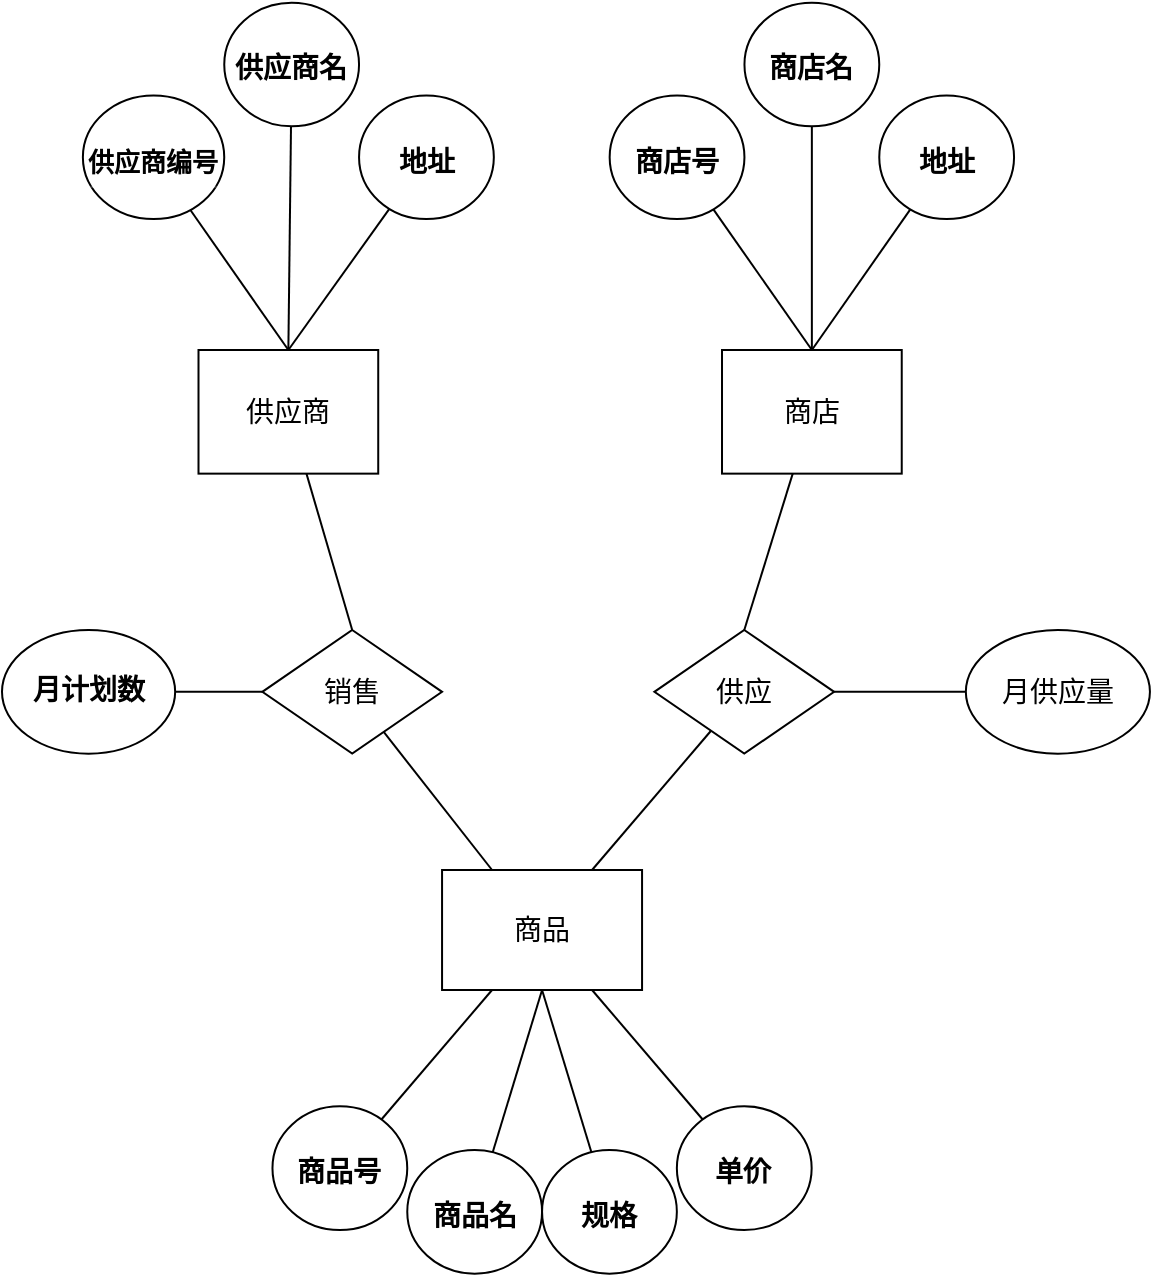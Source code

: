 <mxfile>
    <diagram id="iU4pdSYDBYnHVra9a9qT" name="第 1 页">
        <mxGraphModel dx="866" dy="785" grid="1" gridSize="20" guides="1" tooltips="1" connect="1" arrows="1" fold="1" page="1" pageScale="1" pageWidth="827" pageHeight="1169" background="none" math="0" shadow="0">
            <root>
                <mxCell id="0"/>
                <mxCell id="1" parent="0"/>
                <mxCell id="2" value="&lt;font style=&quot;font-size: 14px;&quot;&gt;商品&lt;/font&gt;" style="rounded=0;whiteSpace=wrap;html=1;fontSize=14;labelBackgroundColor=none;labelBorderColor=none;fontColor=default;" parent="1" vertex="1">
                    <mxGeometry x="320.03" y="480" width="100" height="60" as="geometry"/>
                </mxCell>
                <mxCell id="51" style="edgeStyle=none;html=1;entryX=0.5;entryY=1;entryDx=0;entryDy=0;endArrow=none;endFill=0;" edge="1" parent="1" source="3" target="2">
                    <mxGeometry relative="1" as="geometry"/>
                </mxCell>
                <mxCell id="3" value="&lt;h2 style=&quot;margin-top: 24px; margin-bottom: 16px; line-height: 1.25; padding-bottom: 0.3em; border-bottom: 1px solid rgba(255, 255, 255, 0.18); border-top-color: rgba(255, 255, 255, 0.18); border-right-color: rgba(255, 255, 255, 0.18); border-left-color: rgba(255, 255, 255, 0.18); position: relative; font-family: -apple-system, BlinkMacSystemFont, &amp;quot;Segoe WPC&amp;quot;, &amp;quot;Segoe UI&amp;quot;, system-ui, Ubuntu, &amp;quot;Droid Sans&amp;quot;, sans-serif; text-align: start; font-size: 14px;&quot; id=&quot;3%E8%AE%BE%E6%9F%90%E5%95%86%E4%B8%9A%E9%9B%86%E5%9B%A2%E6%95%B0%E6%8D%AE%E5%BA%93%E6%9C%89%E4%B8%89%E4%B8%AA%E5%AE%9E%E4%BD%93%E9%9B%86%E4%B8%80%E6%98%AF%E5%95%86%E5%93%81%E5%AE%9E%E4%BD%93%E9%9B%86%E5%B1%9E%E6%80%A7%E6%9C%89%E5%95%86%E5%93%81%E5%8F%B7%E5%95%86%E5%93%81%E5%90%8D%E8%A7%84%E6%A0%BC%E5%8D%95%E4%BB%B7%E7%AD%89%E4%BA%8C%E6%98%AF%E5%95%86%E5%BA%97%E5%AE%9E%E4%BD%93%E9%9B%86%E5%B1%9E%E6%80%A7%E6%9C%89%E5%95%86%E5%BA%97%E5%8F%B7%E5%95%86%E5%BA%97%E5%90%8D%E5%9C%B0%E5%9D%80%E7%AD%89%E4%B8%89%E6%98%AF%E4%BE%9B%E5%BA%94%E5%95%86%E5%AE%9E%E4%BD%93%E9%9B%86%E5%B1%9E%E6%80%A7%E6%9C%89%E4%BE%9B%E5%BA%94%E5%95%86%E7%BC%96%E5%8F%B7%E4%BE%9B%E5%BA%94%E5%95%86%E5%90%8D%E5%9C%B0%E5%9D%80%E7%AD%89&quot; dir=&quot;auto&quot; class=&quot;code-line&quot; data-line=&quot;31&quot;&gt;商品名&lt;/h2&gt;" style="ellipse;whiteSpace=wrap;html=1;fontSize=14;labelBackgroundColor=none;labelBorderColor=none;fontColor=default;" parent="1" vertex="1">
                    <mxGeometry x="302.632" y="620" width="67.397" height="61.818" as="geometry"/>
                </mxCell>
                <mxCell id="49" style="edgeStyle=none;html=1;entryX=0.75;entryY=1;entryDx=0;entryDy=0;endArrow=none;endFill=0;" edge="1" parent="1" source="4" target="2">
                    <mxGeometry relative="1" as="geometry"/>
                </mxCell>
                <mxCell id="4" value="&lt;h2 style=&quot;margin-top: 24px; margin-bottom: 16px; line-height: 1.25; padding-bottom: 0.3em; border-bottom: 1px solid rgba(255, 255, 255, 0.18); border-top-color: rgba(255, 255, 255, 0.18); border-right-color: rgba(255, 255, 255, 0.18); border-left-color: rgba(255, 255, 255, 0.18); position: relative; font-family: -apple-system, BlinkMacSystemFont, &amp;quot;Segoe WPC&amp;quot;, &amp;quot;Segoe UI&amp;quot;, system-ui, Ubuntu, &amp;quot;Droid Sans&amp;quot;, sans-serif; text-align: start; font-size: 14px;&quot; id=&quot;3%E8%AE%BE%E6%9F%90%E5%95%86%E4%B8%9A%E9%9B%86%E5%9B%A2%E6%95%B0%E6%8D%AE%E5%BA%93%E6%9C%89%E4%B8%89%E4%B8%AA%E5%AE%9E%E4%BD%93%E9%9B%86%E4%B8%80%E6%98%AF%E5%95%86%E5%93%81%E5%AE%9E%E4%BD%93%E9%9B%86%E5%B1%9E%E6%80%A7%E6%9C%89%E5%95%86%E5%93%81%E5%8F%B7%E5%95%86%E5%93%81%E5%90%8D%E8%A7%84%E6%A0%BC%E5%8D%95%E4%BB%B7%E7%AD%89%E4%BA%8C%E6%98%AF%E5%95%86%E5%BA%97%E5%AE%9E%E4%BD%93%E9%9B%86%E5%B1%9E%E6%80%A7%E6%9C%89%E5%95%86%E5%BA%97%E5%8F%B7%E5%95%86%E5%BA%97%E5%90%8D%E5%9C%B0%E5%9D%80%E7%AD%89%E4%B8%89%E6%98%AF%E4%BE%9B%E5%BA%94%E5%95%86%E5%AE%9E%E4%BD%93%E9%9B%86%E5%B1%9E%E6%80%A7%E6%9C%89%E4%BE%9B%E5%BA%94%E5%95%86%E7%BC%96%E5%8F%B7%E4%BE%9B%E5%BA%94%E5%95%86%E5%90%8D%E5%9C%B0%E5%9D%80%E7%AD%89&quot; dir=&quot;auto&quot; class=&quot;code-line&quot; data-line=&quot;31&quot;&gt;单价&lt;/h2&gt;" style="ellipse;whiteSpace=wrap;html=1;fontSize=14;labelBackgroundColor=none;labelBorderColor=none;fontColor=default;" parent="1" vertex="1">
                    <mxGeometry x="437.43" y="598.184" width="67.397" height="61.818" as="geometry"/>
                </mxCell>
                <mxCell id="52" style="edgeStyle=none;html=1;entryX=0.25;entryY=1;entryDx=0;entryDy=0;endArrow=none;endFill=0;" edge="1" parent="1" source="5" target="2">
                    <mxGeometry relative="1" as="geometry"/>
                </mxCell>
                <mxCell id="5" value="&lt;h2 style=&quot;margin-top: 24px; margin-bottom: 16px; line-height: 1.25; padding-bottom: 0.3em; border-bottom: 1px solid rgba(255, 255, 255, 0.18); border-top-color: rgba(255, 255, 255, 0.18); border-right-color: rgba(255, 255, 255, 0.18); border-left-color: rgba(255, 255, 255, 0.18); position: relative; font-family: -apple-system, BlinkMacSystemFont, &amp;quot;Segoe WPC&amp;quot;, &amp;quot;Segoe UI&amp;quot;, system-ui, Ubuntu, &amp;quot;Droid Sans&amp;quot;, sans-serif; text-align: start; font-size: 14px;&quot; id=&quot;3%E8%AE%BE%E6%9F%90%E5%95%86%E4%B8%9A%E9%9B%86%E5%9B%A2%E6%95%B0%E6%8D%AE%E5%BA%93%E6%9C%89%E4%B8%89%E4%B8%AA%E5%AE%9E%E4%BD%93%E9%9B%86%E4%B8%80%E6%98%AF%E5%95%86%E5%93%81%E5%AE%9E%E4%BD%93%E9%9B%86%E5%B1%9E%E6%80%A7%E6%9C%89%E5%95%86%E5%93%81%E5%8F%B7%E5%95%86%E5%93%81%E5%90%8D%E8%A7%84%E6%A0%BC%E5%8D%95%E4%BB%B7%E7%AD%89%E4%BA%8C%E6%98%AF%E5%95%86%E5%BA%97%E5%AE%9E%E4%BD%93%E9%9B%86%E5%B1%9E%E6%80%A7%E6%9C%89%E5%95%86%E5%BA%97%E5%8F%B7%E5%95%86%E5%BA%97%E5%90%8D%E5%9C%B0%E5%9D%80%E7%AD%89%E4%B8%89%E6%98%AF%E4%BE%9B%E5%BA%94%E5%95%86%E5%AE%9E%E4%BD%93%E9%9B%86%E5%B1%9E%E6%80%A7%E6%9C%89%E4%BE%9B%E5%BA%94%E5%95%86%E7%BC%96%E5%8F%B7%E4%BE%9B%E5%BA%94%E5%95%86%E5%90%8D%E5%9C%B0%E5%9D%80%E7%AD%89&quot; dir=&quot;auto&quot; class=&quot;code-line&quot; data-line=&quot;31&quot;&gt;商品号&lt;/h2&gt;" style="ellipse;whiteSpace=wrap;html=1;fontSize=14;labelBackgroundColor=none;labelBorderColor=none;fontColor=default;" parent="1" vertex="1">
                    <mxGeometry x="235.23" y="598.184" width="67.397" height="61.818" as="geometry"/>
                </mxCell>
                <mxCell id="54" style="edgeStyle=none;html=1;entryX=0.25;entryY=0;entryDx=0;entryDy=0;endArrow=none;endFill=0;" edge="1" parent="1" source="6" target="2">
                    <mxGeometry relative="1" as="geometry"/>
                </mxCell>
                <mxCell id="6" value="&lt;font style=&quot;font-size: 14px;&quot;&gt;销售&lt;/font&gt;" style="rhombus;whiteSpace=wrap;html=1;fontSize=14;labelBackgroundColor=none;labelBorderColor=none;fontColor=default;" parent="1" vertex="1">
                    <mxGeometry x="230.172" y="360" width="89.863" height="61.818" as="geometry"/>
                </mxCell>
                <mxCell id="50" style="edgeStyle=none;html=1;entryX=0.5;entryY=1;entryDx=0;entryDy=0;endArrow=none;endFill=0;" edge="1" parent="1" source="7" target="2">
                    <mxGeometry relative="1" as="geometry"/>
                </mxCell>
                <mxCell id="7" value="&lt;h2 style=&quot;margin-top: 24px; margin-bottom: 16px; line-height: 1.25; padding-bottom: 0.3em; border-bottom: 1px solid rgba(255, 255, 255, 0.18); border-top-color: rgba(255, 255, 255, 0.18); border-right-color: rgba(255, 255, 255, 0.18); border-left-color: rgba(255, 255, 255, 0.18); position: relative; font-family: -apple-system, BlinkMacSystemFont, &amp;quot;Segoe WPC&amp;quot;, &amp;quot;Segoe UI&amp;quot;, system-ui, Ubuntu, &amp;quot;Droid Sans&amp;quot;, sans-serif; text-align: start; font-size: 14px;&quot; id=&quot;3%E8%AE%BE%E6%9F%90%E5%95%86%E4%B8%9A%E9%9B%86%E5%9B%A2%E6%95%B0%E6%8D%AE%E5%BA%93%E6%9C%89%E4%B8%89%E4%B8%AA%E5%AE%9E%E4%BD%93%E9%9B%86%E4%B8%80%E6%98%AF%E5%95%86%E5%93%81%E5%AE%9E%E4%BD%93%E9%9B%86%E5%B1%9E%E6%80%A7%E6%9C%89%E5%95%86%E5%93%81%E5%8F%B7%E5%95%86%E5%93%81%E5%90%8D%E8%A7%84%E6%A0%BC%E5%8D%95%E4%BB%B7%E7%AD%89%E4%BA%8C%E6%98%AF%E5%95%86%E5%BA%97%E5%AE%9E%E4%BD%93%E9%9B%86%E5%B1%9E%E6%80%A7%E6%9C%89%E5%95%86%E5%BA%97%E5%8F%B7%E5%95%86%E5%BA%97%E5%90%8D%E5%9C%B0%E5%9D%80%E7%AD%89%E4%B8%89%E6%98%AF%E4%BE%9B%E5%BA%94%E5%95%86%E5%AE%9E%E4%BD%93%E9%9B%86%E5%B1%9E%E6%80%A7%E6%9C%89%E4%BE%9B%E5%BA%94%E5%95%86%E7%BC%96%E5%8F%B7%E4%BE%9B%E5%BA%94%E5%95%86%E5%90%8D%E5%9C%B0%E5%9D%80%E7%AD%89&quot; dir=&quot;auto&quot; class=&quot;code-line&quot; data-line=&quot;31&quot;&gt;规格&lt;/h2&gt;" style="ellipse;whiteSpace=wrap;html=1;fontSize=14;labelBackgroundColor=none;labelBorderColor=none;fontColor=default;" parent="1" vertex="1">
                    <mxGeometry x="370.029" y="620" width="67.397" height="61.818" as="geometry"/>
                </mxCell>
                <mxCell id="55" style="edgeStyle=none;html=1;entryX=0.5;entryY=0;entryDx=0;entryDy=0;endArrow=none;endFill=0;" edge="1" parent="1" source="12" target="32">
                    <mxGeometry relative="1" as="geometry"/>
                </mxCell>
                <mxCell id="12" value="&lt;font style=&quot;font-size: 14px;&quot;&gt;商店&lt;/font&gt;" style="rounded=0;whiteSpace=wrap;html=1;fontSize=14;labelBackgroundColor=none;labelBorderColor=none;fontColor=default;" parent="1" vertex="1">
                    <mxGeometry x="460.003" y="220" width="89.863" height="61.818" as="geometry"/>
                </mxCell>
                <mxCell id="13" style="edgeStyle=none;html=1;entryX=0.5;entryY=0;entryDx=0;entryDy=0;fontSize=14;endArrow=none;endFill=0;labelBackgroundColor=none;fontColor=default;labelBorderColor=none;" parent="1" source="14" target="12" edge="1">
                    <mxGeometry relative="1" as="geometry"/>
                </mxCell>
                <mxCell id="14" value="&lt;h2 style=&quot;margin-top: 24px; margin-bottom: 16px; line-height: 1.25; padding-bottom: 0.3em; border-bottom: 1px solid rgba(255, 255, 255, 0.18); border-top-color: rgba(255, 255, 255, 0.18); border-right-color: rgba(255, 255, 255, 0.18); border-left-color: rgba(255, 255, 255, 0.18); position: relative; font-family: -apple-system, BlinkMacSystemFont, &amp;quot;Segoe WPC&amp;quot;, &amp;quot;Segoe UI&amp;quot;, system-ui, Ubuntu, &amp;quot;Droid Sans&amp;quot;, sans-serif; text-align: start; font-size: 14px;&quot; id=&quot;3%E8%AE%BE%E6%9F%90%E5%95%86%E4%B8%9A%E9%9B%86%E5%9B%A2%E6%95%B0%E6%8D%AE%E5%BA%93%E6%9C%89%E4%B8%89%E4%B8%AA%E5%AE%9E%E4%BD%93%E9%9B%86%E4%B8%80%E6%98%AF%E5%95%86%E5%93%81%E5%AE%9E%E4%BD%93%E9%9B%86%E5%B1%9E%E6%80%A7%E6%9C%89%E5%95%86%E5%93%81%E5%8F%B7%E5%95%86%E5%93%81%E5%90%8D%E8%A7%84%E6%A0%BC%E5%8D%95%E4%BB%B7%E7%AD%89%E4%BA%8C%E6%98%AF%E5%95%86%E5%BA%97%E5%AE%9E%E4%BD%93%E9%9B%86%E5%B1%9E%E6%80%A7%E6%9C%89%E5%95%86%E5%BA%97%E5%8F%B7%E5%95%86%E5%BA%97%E5%90%8D%E5%9C%B0%E5%9D%80%E7%AD%89%E4%B8%89%E6%98%AF%E4%BE%9B%E5%BA%94%E5%95%86%E5%AE%9E%E4%BD%93%E9%9B%86%E5%B1%9E%E6%80%A7%E6%9C%89%E4%BE%9B%E5%BA%94%E5%95%86%E7%BC%96%E5%8F%B7%E4%BE%9B%E5%BA%94%E5%95%86%E5%90%8D%E5%9C%B0%E5%9D%80%E7%AD%89&quot; dir=&quot;auto&quot; class=&quot;code-line&quot; data-line=&quot;31&quot;&gt;商店名&lt;/h2&gt;" style="ellipse;whiteSpace=wrap;html=1;fontSize=14;labelBackgroundColor=none;labelBorderColor=none;fontColor=default;" parent="1" vertex="1">
                    <mxGeometry x="471.23" y="46.36" width="67.4" height="61.82" as="geometry"/>
                </mxCell>
                <mxCell id="17" style="edgeStyle=none;html=1;entryX=0.5;entryY=0;entryDx=0;entryDy=0;fontSize=14;endArrow=none;endFill=0;labelBackgroundColor=none;fontColor=default;labelBorderColor=none;" parent="1" source="18" target="12" edge="1">
                    <mxGeometry relative="1" as="geometry"/>
                </mxCell>
                <mxCell id="18" value="&lt;h2 style=&quot;margin-top: 24px; margin-bottom: 16px; line-height: 1.25; padding-bottom: 0.3em; border-bottom: 1px solid rgba(255, 255, 255, 0.18); border-top-color: rgba(255, 255, 255, 0.18); border-right-color: rgba(255, 255, 255, 0.18); border-left-color: rgba(255, 255, 255, 0.18); position: relative; font-family: -apple-system, BlinkMacSystemFont, &amp;quot;Segoe WPC&amp;quot;, &amp;quot;Segoe UI&amp;quot;, system-ui, Ubuntu, &amp;quot;Droid Sans&amp;quot;, sans-serif; text-align: start; font-size: 14px;&quot; id=&quot;3%E8%AE%BE%E6%9F%90%E5%95%86%E4%B8%9A%E9%9B%86%E5%9B%A2%E6%95%B0%E6%8D%AE%E5%BA%93%E6%9C%89%E4%B8%89%E4%B8%AA%E5%AE%9E%E4%BD%93%E9%9B%86%E4%B8%80%E6%98%AF%E5%95%86%E5%93%81%E5%AE%9E%E4%BD%93%E9%9B%86%E5%B1%9E%E6%80%A7%E6%9C%89%E5%95%86%E5%93%81%E5%8F%B7%E5%95%86%E5%93%81%E5%90%8D%E8%A7%84%E6%A0%BC%E5%8D%95%E4%BB%B7%E7%AD%89%E4%BA%8C%E6%98%AF%E5%95%86%E5%BA%97%E5%AE%9E%E4%BD%93%E9%9B%86%E5%B1%9E%E6%80%A7%E6%9C%89%E5%95%86%E5%BA%97%E5%8F%B7%E5%95%86%E5%BA%97%E5%90%8D%E5%9C%B0%E5%9D%80%E7%AD%89%E4%B8%89%E6%98%AF%E4%BE%9B%E5%BA%94%E5%95%86%E5%AE%9E%E4%BD%93%E9%9B%86%E5%B1%9E%E6%80%A7%E6%9C%89%E4%BE%9B%E5%BA%94%E5%95%86%E7%BC%96%E5%8F%B7%E4%BE%9B%E5%BA%94%E5%95%86%E5%90%8D%E5%9C%B0%E5%9D%80%E7%AD%89&quot; dir=&quot;auto&quot; class=&quot;code-line&quot; data-line=&quot;31&quot;&gt;商店号&lt;/h2&gt;" style="ellipse;whiteSpace=wrap;html=1;fontSize=14;labelBackgroundColor=none;labelBorderColor=none;fontColor=default;" parent="1" vertex="1">
                    <mxGeometry x="403.828" y="92.724" width="67.397" height="61.818" as="geometry"/>
                </mxCell>
                <mxCell id="38" style="edgeStyle=none;html=1;entryX=0.5;entryY=0;entryDx=0;entryDy=0;fontSize=14;endArrow=none;endFill=0;labelBackgroundColor=none;fontColor=default;labelBorderColor=none;" parent="1" source="20" target="12" edge="1">
                    <mxGeometry relative="1" as="geometry"/>
                </mxCell>
                <mxCell id="20" value="&lt;h2 style=&quot;margin-top: 24px; margin-bottom: 16px; line-height: 1.25; padding-bottom: 0.3em; border-bottom: 1px solid rgba(255, 255, 255, 0.18); border-top-color: rgba(255, 255, 255, 0.18); border-right-color: rgba(255, 255, 255, 0.18); border-left-color: rgba(255, 255, 255, 0.18); position: relative; font-family: -apple-system, BlinkMacSystemFont, &amp;quot;Segoe WPC&amp;quot;, &amp;quot;Segoe UI&amp;quot;, system-ui, Ubuntu, &amp;quot;Droid Sans&amp;quot;, sans-serif; text-align: start; font-size: 14px;&quot; id=&quot;3%E8%AE%BE%E6%9F%90%E5%95%86%E4%B8%9A%E9%9B%86%E5%9B%A2%E6%95%B0%E6%8D%AE%E5%BA%93%E6%9C%89%E4%B8%89%E4%B8%AA%E5%AE%9E%E4%BD%93%E9%9B%86%E4%B8%80%E6%98%AF%E5%95%86%E5%93%81%E5%AE%9E%E4%BD%93%E9%9B%86%E5%B1%9E%E6%80%A7%E6%9C%89%E5%95%86%E5%93%81%E5%8F%B7%E5%95%86%E5%93%81%E5%90%8D%E8%A7%84%E6%A0%BC%E5%8D%95%E4%BB%B7%E7%AD%89%E4%BA%8C%E6%98%AF%E5%95%86%E5%BA%97%E5%AE%9E%E4%BD%93%E9%9B%86%E5%B1%9E%E6%80%A7%E6%9C%89%E5%95%86%E5%BA%97%E5%8F%B7%E5%95%86%E5%BA%97%E5%90%8D%E5%9C%B0%E5%9D%80%E7%AD%89%E4%B8%89%E6%98%AF%E4%BE%9B%E5%BA%94%E5%95%86%E5%AE%9E%E4%BD%93%E9%9B%86%E5%B1%9E%E6%80%A7%E6%9C%89%E4%BE%9B%E5%BA%94%E5%95%86%E7%BC%96%E5%8F%B7%E4%BE%9B%E5%BA%94%E5%95%86%E5%90%8D%E5%9C%B0%E5%9D%80%E7%AD%89&quot; dir=&quot;auto&quot; class=&quot;code-line&quot; data-line=&quot;31&quot;&gt;地址&lt;/h2&gt;" style="ellipse;whiteSpace=wrap;html=1;fontSize=14;labelBackgroundColor=none;labelBorderColor=none;fontColor=default;" parent="1" vertex="1">
                    <mxGeometry x="538.633" y="92.724" width="67.397" height="61.818" as="geometry"/>
                </mxCell>
                <mxCell id="53" style="edgeStyle=none;html=1;entryX=0.5;entryY=0;entryDx=0;entryDy=0;endArrow=none;endFill=0;" edge="1" parent="1" source="25" target="6">
                    <mxGeometry relative="1" as="geometry"/>
                </mxCell>
                <mxCell id="25" value="&lt;font style=&quot;font-size: 14px;&quot;&gt;供应商&lt;/font&gt;" style="rounded=0;whiteSpace=wrap;html=1;fontSize=14;labelBackgroundColor=none;labelBorderColor=none;strokeColor=default;fillColor=default;verticalAlign=middle;fontColor=default;" parent="1" vertex="1">
                    <mxGeometry x="198.252" y="220" width="89.863" height="61.818" as="geometry"/>
                </mxCell>
                <mxCell id="26" style="edgeStyle=none;html=1;entryX=0.5;entryY=0;entryDx=0;entryDy=0;fontSize=14;endArrow=none;endFill=0;labelBackgroundColor=none;fontColor=default;labelBorderColor=none;" parent="1" source="27" target="25" edge="1">
                    <mxGeometry relative="1" as="geometry"/>
                </mxCell>
                <mxCell id="27" value="&lt;h2 style=&quot;margin-top: 24px; margin-bottom: 16px; line-height: 1.25; padding-bottom: 0.3em; border-bottom: 1px solid rgba(255, 255, 255, 0.18); border-top-color: rgba(255, 255, 255, 0.18); border-right-color: rgba(255, 255, 255, 0.18); border-left-color: rgba(255, 255, 255, 0.18); position: relative; font-family: -apple-system, BlinkMacSystemFont, &amp;quot;Segoe WPC&amp;quot;, &amp;quot;Segoe UI&amp;quot;, system-ui, Ubuntu, &amp;quot;Droid Sans&amp;quot;, sans-serif; text-align: start; font-size: 14px;&quot; id=&quot;3%E8%AE%BE%E6%9F%90%E5%95%86%E4%B8%9A%E9%9B%86%E5%9B%A2%E6%95%B0%E6%8D%AE%E5%BA%93%E6%9C%89%E4%B8%89%E4%B8%AA%E5%AE%9E%E4%BD%93%E9%9B%86%E4%B8%80%E6%98%AF%E5%95%86%E5%93%81%E5%AE%9E%E4%BD%93%E9%9B%86%E5%B1%9E%E6%80%A7%E6%9C%89%E5%95%86%E5%93%81%E5%8F%B7%E5%95%86%E5%93%81%E5%90%8D%E8%A7%84%E6%A0%BC%E5%8D%95%E4%BB%B7%E7%AD%89%E4%BA%8C%E6%98%AF%E5%95%86%E5%BA%97%E5%AE%9E%E4%BD%93%E9%9B%86%E5%B1%9E%E6%80%A7%E6%9C%89%E5%95%86%E5%BA%97%E5%8F%B7%E5%95%86%E5%BA%97%E5%90%8D%E5%9C%B0%E5%9D%80%E7%AD%89%E4%B8%89%E6%98%AF%E4%BE%9B%E5%BA%94%E5%95%86%E5%AE%9E%E4%BD%93%E9%9B%86%E5%B1%9E%E6%80%A7%E6%9C%89%E4%BE%9B%E5%BA%94%E5%95%86%E7%BC%96%E5%8F%B7%E4%BE%9B%E5%BA%94%E5%95%86%E5%90%8D%E5%9C%B0%E5%9D%80%E7%AD%89&quot; dir=&quot;auto&quot; class=&quot;code-line&quot; data-line=&quot;31&quot;&gt;供应商名&lt;/h2&gt;" style="ellipse;whiteSpace=wrap;html=1;fontSize=14;labelBackgroundColor=none;labelBorderColor=none;fontColor=default;" parent="1" vertex="1">
                    <mxGeometry x="211.125" y="46.36" width="67.397" height="61.818" as="geometry"/>
                </mxCell>
                <mxCell id="28" style="edgeStyle=none;html=1;entryX=0.5;entryY=0;entryDx=0;entryDy=0;fontSize=14;endArrow=none;endFill=0;labelBackgroundColor=none;fontColor=default;labelBorderColor=none;" parent="1" source="29" target="25" edge="1">
                    <mxGeometry relative="1" as="geometry"/>
                </mxCell>
                <mxCell id="29" value="&lt;h2 style=&quot;margin-top: 24px; margin-bottom: 16px; line-height: 1.25; padding-bottom: 0.3em; border-bottom: 1px solid rgba(255, 255, 255, 0.18); border-top-color: rgba(255, 255, 255, 0.18); border-right-color: rgba(255, 255, 255, 0.18); border-left-color: rgba(255, 255, 255, 0.18); position: relative; font-family: -apple-system, BlinkMacSystemFont, &amp;quot;Segoe WPC&amp;quot;, &amp;quot;Segoe UI&amp;quot;, system-ui, Ubuntu, &amp;quot;Droid Sans&amp;quot;, sans-serif; text-align: start; font-size: 13px;&quot; id=&quot;3%E8%AE%BE%E6%9F%90%E5%95%86%E4%B8%9A%E9%9B%86%E5%9B%A2%E6%95%B0%E6%8D%AE%E5%BA%93%E6%9C%89%E4%B8%89%E4%B8%AA%E5%AE%9E%E4%BD%93%E9%9B%86%E4%B8%80%E6%98%AF%E5%95%86%E5%93%81%E5%AE%9E%E4%BD%93%E9%9B%86%E5%B1%9E%E6%80%A7%E6%9C%89%E5%95%86%E5%93%81%E5%8F%B7%E5%95%86%E5%93%81%E5%90%8D%E8%A7%84%E6%A0%BC%E5%8D%95%E4%BB%B7%E7%AD%89%E4%BA%8C%E6%98%AF%E5%95%86%E5%BA%97%E5%AE%9E%E4%BD%93%E9%9B%86%E5%B1%9E%E6%80%A7%E6%9C%89%E5%95%86%E5%BA%97%E5%8F%B7%E5%95%86%E5%BA%97%E5%90%8D%E5%9C%B0%E5%9D%80%E7%AD%89%E4%B8%89%E6%98%AF%E4%BE%9B%E5%BA%94%E5%95%86%E5%AE%9E%E4%BD%93%E9%9B%86%E5%B1%9E%E6%80%A7%E6%9C%89%E4%BE%9B%E5%BA%94%E5%95%86%E7%BC%96%E5%8F%B7%E4%BE%9B%E5%BA%94%E5%95%86%E5%90%8D%E5%9C%B0%E5%9D%80%E7%AD%89&quot; dir=&quot;auto&quot; class=&quot;code-line&quot; data-line=&quot;31&quot;&gt;&lt;span style=&quot;&quot;&gt;供应商编号&lt;/span&gt;&lt;/h2&gt;" style="ellipse;whiteSpace=wrap;html=1;fontSize=13;labelBackgroundColor=none;labelBorderColor=none;fontColor=default;" parent="1" vertex="1">
                    <mxGeometry x="140.44" y="92.72" width="70.68" height="61.82" as="geometry"/>
                </mxCell>
                <mxCell id="30" style="edgeStyle=none;html=1;entryX=0.5;entryY=0;entryDx=0;entryDy=0;fontSize=14;endArrow=none;endFill=0;labelBackgroundColor=none;fontColor=default;labelBorderColor=none;" parent="1" source="31" target="25" edge="1">
                    <mxGeometry relative="1" as="geometry"/>
                </mxCell>
                <mxCell id="31" value="&lt;h2 style=&quot;margin-top: 24px; margin-bottom: 16px; line-height: 1.25; padding-bottom: 0.3em; border-bottom: 1px solid rgba(255, 255, 255, 0.18); border-top-color: rgba(255, 255, 255, 0.18); border-right-color: rgba(255, 255, 255, 0.18); border-left-color: rgba(255, 255, 255, 0.18); position: relative; font-family: -apple-system, BlinkMacSystemFont, &amp;quot;Segoe WPC&amp;quot;, &amp;quot;Segoe UI&amp;quot;, system-ui, Ubuntu, &amp;quot;Droid Sans&amp;quot;, sans-serif; text-align: start; font-size: 14px;&quot; id=&quot;3%E8%AE%BE%E6%9F%90%E5%95%86%E4%B8%9A%E9%9B%86%E5%9B%A2%E6%95%B0%E6%8D%AE%E5%BA%93%E6%9C%89%E4%B8%89%E4%B8%AA%E5%AE%9E%E4%BD%93%E9%9B%86%E4%B8%80%E6%98%AF%E5%95%86%E5%93%81%E5%AE%9E%E4%BD%93%E9%9B%86%E5%B1%9E%E6%80%A7%E6%9C%89%E5%95%86%E5%93%81%E5%8F%B7%E5%95%86%E5%93%81%E5%90%8D%E8%A7%84%E6%A0%BC%E5%8D%95%E4%BB%B7%E7%AD%89%E4%BA%8C%E6%98%AF%E5%95%86%E5%BA%97%E5%AE%9E%E4%BD%93%E9%9B%86%E5%B1%9E%E6%80%A7%E6%9C%89%E5%95%86%E5%BA%97%E5%8F%B7%E5%95%86%E5%BA%97%E5%90%8D%E5%9C%B0%E5%9D%80%E7%AD%89%E4%B8%89%E6%98%AF%E4%BE%9B%E5%BA%94%E5%95%86%E5%AE%9E%E4%BD%93%E9%9B%86%E5%B1%9E%E6%80%A7%E6%9C%89%E4%BE%9B%E5%BA%94%E5%95%86%E7%BC%96%E5%8F%B7%E4%BE%9B%E5%BA%94%E5%95%86%E5%90%8D%E5%9C%B0%E5%9D%80%E7%AD%89&quot; dir=&quot;auto&quot; class=&quot;code-line&quot; data-line=&quot;31&quot;&gt;地址&lt;/h2&gt;" style="ellipse;whiteSpace=wrap;html=1;fontSize=14;labelBackgroundColor=none;labelBorderColor=none;fontColor=default;" parent="1" vertex="1">
                    <mxGeometry x="278.522" y="92.724" width="67.397" height="61.818" as="geometry"/>
                </mxCell>
                <mxCell id="56" style="edgeStyle=none;html=1;entryX=0.75;entryY=0;entryDx=0;entryDy=0;endArrow=none;endFill=0;" edge="1" parent="1" source="32" target="2">
                    <mxGeometry relative="1" as="geometry"/>
                </mxCell>
                <mxCell id="32" value="&lt;span style=&quot;font-size: 14px;&quot;&gt;供应&lt;/span&gt;" style="rhombus;whiteSpace=wrap;html=1;fontSize=14;labelBackgroundColor=none;labelBorderColor=none;fontColor=default;" parent="1" vertex="1">
                    <mxGeometry x="426.202" y="360" width="89.863" height="61.818" as="geometry"/>
                </mxCell>
                <mxCell id="43" value="" style="edgeStyle=none;html=1;fontSize=14;endArrow=none;endFill=0;labelBackgroundColor=none;fontColor=default;labelBorderColor=none;" parent="1" source="42" target="32" edge="1">
                    <mxGeometry relative="1" as="geometry"/>
                </mxCell>
                <mxCell id="42" value="月供应量" style="ellipse;whiteSpace=wrap;html=1;fontSize=14;labelBackgroundColor=none;labelBorderColor=none;fontColor=default;" parent="1" vertex="1">
                    <mxGeometry x="581.92" y="360" width="92.05" height="61.82" as="geometry"/>
                </mxCell>
                <mxCell id="47" value="&lt;div style=&quot;font-family: Consolas, &amp;quot;Courier New&amp;quot;, monospace; line-height: 19px; font-size: 14px;&quot;&gt;&lt;span style=&quot;font-weight: bold; font-size: 14px;&quot;&gt;&lt;font style=&quot;font-size: 14px;&quot;&gt;月计划数&lt;/font&gt;&lt;/span&gt;&lt;/div&gt;" style="ellipse;whiteSpace=wrap;html=1;fontSize=14;labelBackgroundColor=none;labelBorderColor=none;fontColor=default;" parent="1" vertex="1">
                    <mxGeometry x="100" y="360" width="86.58" height="61.82" as="geometry"/>
                </mxCell>
                <mxCell id="48" value="" style="edgeStyle=none;html=1;fontSize=14;endArrow=none;endFill=0;labelBackgroundColor=none;fontColor=default;labelBorderColor=none;" parent="1" source="6" target="47" edge="1">
                    <mxGeometry relative="1" as="geometry"/>
                </mxCell>
            </root>
        </mxGraphModel>
    </diagram>
</mxfile>